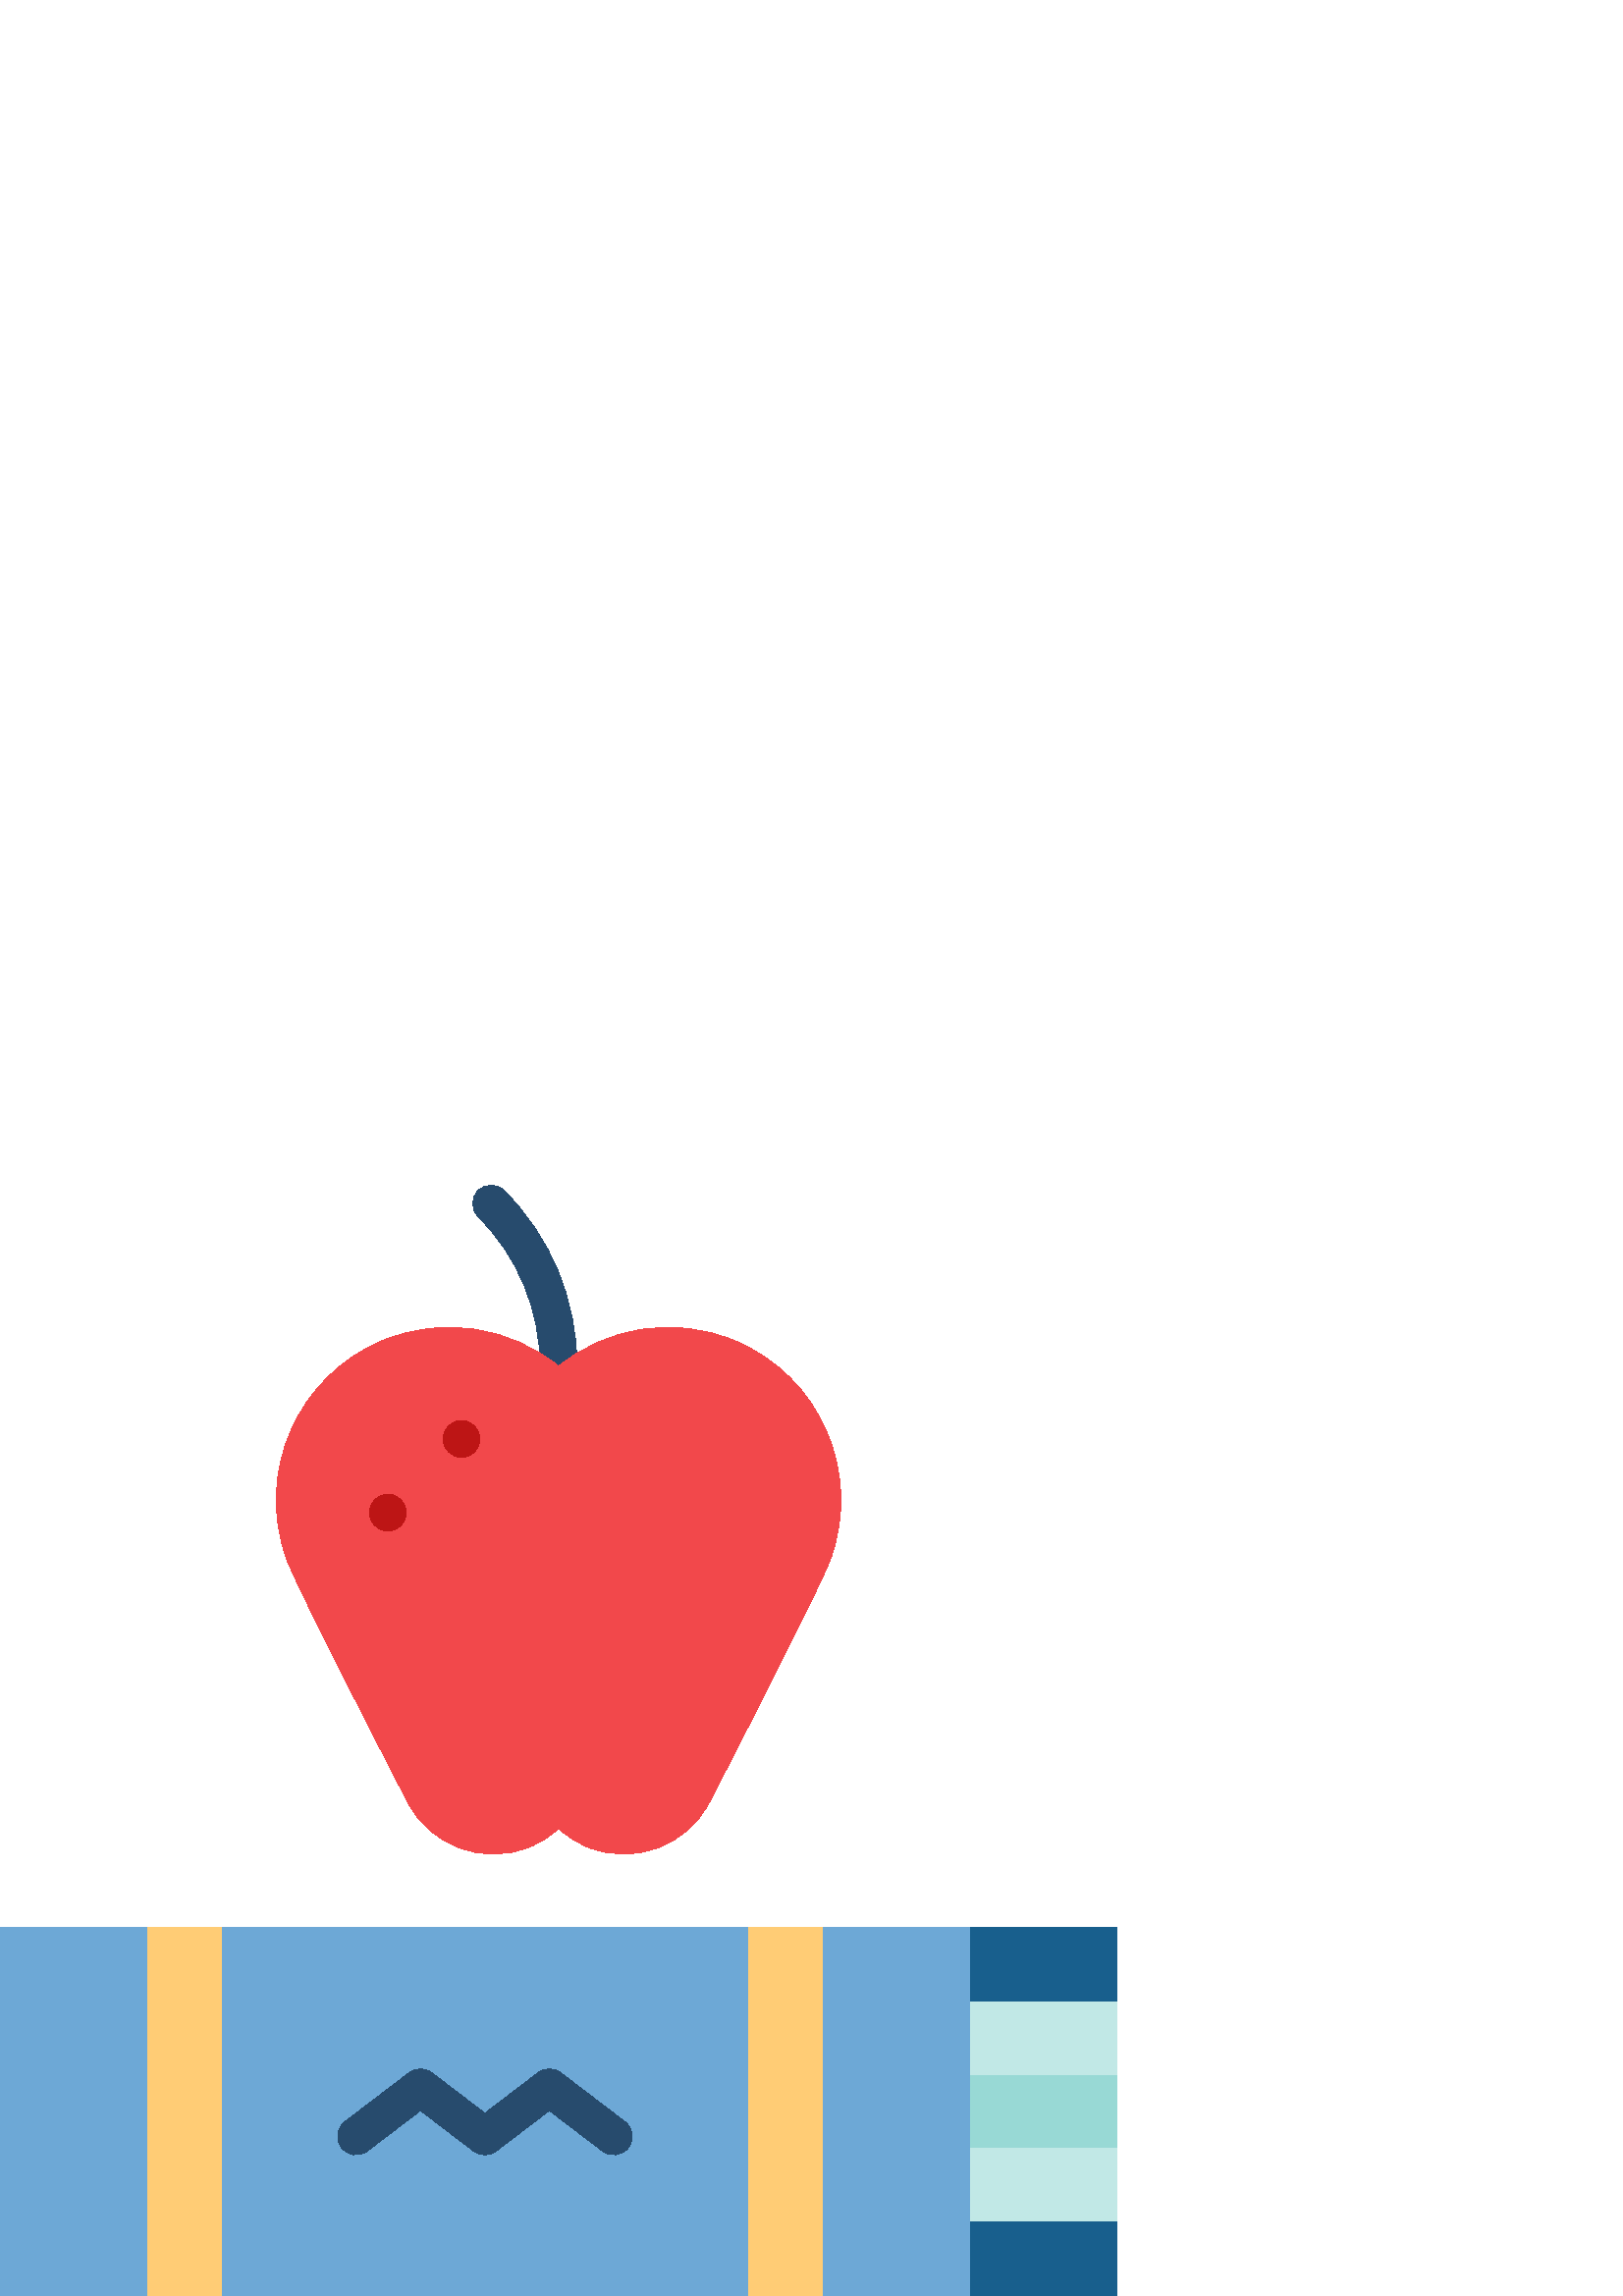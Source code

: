 %!PS-Adobe-3.0 EPSF-3.0
%%Pages: 1
%%DocumentData: Clean7Bit
%%LanguageLevel: 2
%%BoundingBox: 0 -1 410 408
%%EndComments
%%BeginProlog
save
50 dict begin
/q { gsave } bind def
/Q { grestore } bind def
/cm { 6 array astore concat } bind def
/w { setlinewidth } bind def
/J { setlinecap } bind def
/j { setlinejoin } bind def
/M { setmiterlimit } bind def
/d { setdash } bind def
/m { moveto } bind def
/l { lineto } bind def
/c { curveto } bind def
/h { closepath } bind def
/re { exch dup neg 3 1 roll 5 3 roll moveto 0 rlineto
      0 exch rlineto 0 rlineto closepath } bind def
/S { stroke } bind def
/f { fill } bind def
/f* { eofill } bind def
/n { newpath } bind def
/W { clip } bind def
/W* { eoclip } bind def
/BT { } bind def
/ET { } bind def
/pdfmark where { pop globaldict /?pdfmark /exec load put }
    { globaldict begin /?pdfmark /pop load def /pdfmark
    /cleartomark load def end } ifelse
/BDC { mark 3 1 roll /BDC pdfmark } bind def
/EMC { mark /EMC pdfmark } bind def
/cairo_store_point { /cairo_point_y exch def /cairo_point_x exch def } def
/Tj { show currentpoint cairo_store_point } bind def
/TJ {
  {
    dup
    type /stringtype eq
    { show } { -0.001 mul 0 cairo_font_matrix dtransform rmoveto } ifelse
  } forall
  currentpoint cairo_store_point
} bind def
/cairo_selectfont { cairo_font_matrix aload pop pop pop 0 0 6 array astore
    cairo_font exch selectfont cairo_point_x cairo_point_y moveto } bind def
/Tf { pop /cairo_font exch def /cairo_font_matrix where
      { pop cairo_selectfont } if } bind def
/Td { matrix translate cairo_font_matrix matrix concatmatrix dup
      /cairo_font_matrix exch def dup 4 get exch 5 get cairo_store_point
      /cairo_font where { pop cairo_selectfont } if } bind def
/Tm { 2 copy 8 2 roll 6 array astore /cairo_font_matrix exch def
      cairo_store_point /cairo_font where { pop cairo_selectfont } if } bind def
/g { setgray } bind def
/rg { setrgbcolor } bind def
/d1 { setcachedevice } bind def
%%EndProlog
%%BeginSetup
%%EndSetup
%%Page: 1 1
%%BeginPageSetup
%%PageBoundingBox: 0 -1 410 408
%%EndPageSetup
q 0 -1 410 409 rectclip q
0.153 0.294 0.427 rg
184.871 405.375 m 182.234 408.012 177.961 408.012 175.324 405.375 c 172.688
 402.738 172.688 398.461 175.324 395.824 c 189.977 381.172 198.047 361.691
 198.047 340.965 c 198.047 331.965 l 211.551 331.965 l 211.551 340.965 l
 211.551 365.297 202.074 388.172 184.871 405.375 c h
184.871 405.375 m f
0.949 0.282 0.294 rg
269.18 350.445 m 246.863 359.687 222.293 355.234 204.801 340.969 c 187.309
 355.234 162.738 359.687 140.422 350.445 c 109 337.426 93.602 302.055 105.047
 270.387 c 109.055 259.289 149.492 181.082 149.492 181.082 c 157.84 164.976
 177.273 157.668 194.348 164.738 c 198.312 166.383 201.82 168.664 204.801
 171.422 c 207.781 168.664 211.289 166.383 215.254 164.738 c 232.324 157.668
 251.77 164.976 260.105 181.09 c 260.105 181.09 300.543 259.289 304.555 
270.383 c 315.996 302.047 300.605 337.426 269.18 350.445 c h
269.18 350.445 m f
0.741 0.082 0.082 rg
148.961 287.316 m 148.961 283.59 145.938 280.566 142.207 280.566 c 138.48
 280.566 135.457 283.59 135.457 287.316 c 135.457 291.047 138.48 294.07 
142.207 294.07 c 145.938 294.07 148.961 291.047 148.961 287.316 c h
148.961 287.316 m f
175.969 314.324 m 175.969 310.594 172.945 307.574 169.215 307.574 c 165.488
 307.574 162.465 310.594 162.465 314.324 c 162.465 318.055 165.488 321.074
 169.215 321.074 c 172.945 321.074 175.969 318.055 175.969 314.324 c h
175.969 314.324 m f
0.596 0.851 0.835 rg
337.582 90.023 m 337.582 45.012 l 409.602 54.012 l 409.602 81.019 l h
337.582 90.023 m f
0.757 0.91 0.902 rg
337.582 18.004 m 409.602 27.008 l 409.602 54.012 l 337.582 54.012 l h
337.582 18.004 m f
409.602 108.027 m 337.582 117.027 l 337.582 81.019 l 409.602 81.019 l h
409.602 108.027 m f
0.427 0.659 0.839 rg
0 135.031 m 0 -0 l 54.012 -0 l 63.016 67.516 l 54.012 135.031 l h
0 135.031 m f
81.02 135.031 m 72.02 67.516 l 81.02 -0 l 274.566 -0 l 283.57 67.516 l 
274.566 135.031 l h
81.02 135.031 m f
0.153 0.294 0.427 rg
229.148 63.887 m 205.52 81.891 l 203.102 83.73 199.75 83.73 197.332 81.891
 c 177.789 67.004 l 158.25 81.891 l 155.836 83.73 152.484 83.73 150.066 
81.891 c 126.438 63.887 l 123.473 61.625 122.902 57.387 125.16 54.422 c 
127.422 51.457 131.656 50.887 134.625 53.144 c 154.16 68.031 l 173.695 53.144
 l 176.113 51.305 179.461 51.301 181.879 53.144 c 201.422 68.031 l 220.961
 53.144 l 223.926 50.887 228.164 51.457 230.426 54.422 c 232.684 57.387 
232.113 61.625 229.148 63.887 c h
229.148 63.887 m f
0.094 0.373 0.553 rg
337.582 27.008 m 355.586 -0 l 409.602 -0 l 409.602 27.008 l h
337.582 27.008 m f
355.586 135.031 m 337.582 108.027 l 409.602 108.027 l 409.602 135.031 l
 h
355.586 135.031 m f
0.427 0.659 0.839 rg
301.574 135.031 m 292.57 67.516 l 301.574 -0 l 355.586 -0 l 355.586 135.031
 l h
301.574 135.031 m f
1 0.8 0.459 rg
54.012 135.031 27.008 -135.031 re f
274.566 135.031 27.008 -135.031 re f
Q Q
showpage
%%Trailer
end restore
%%EOF
